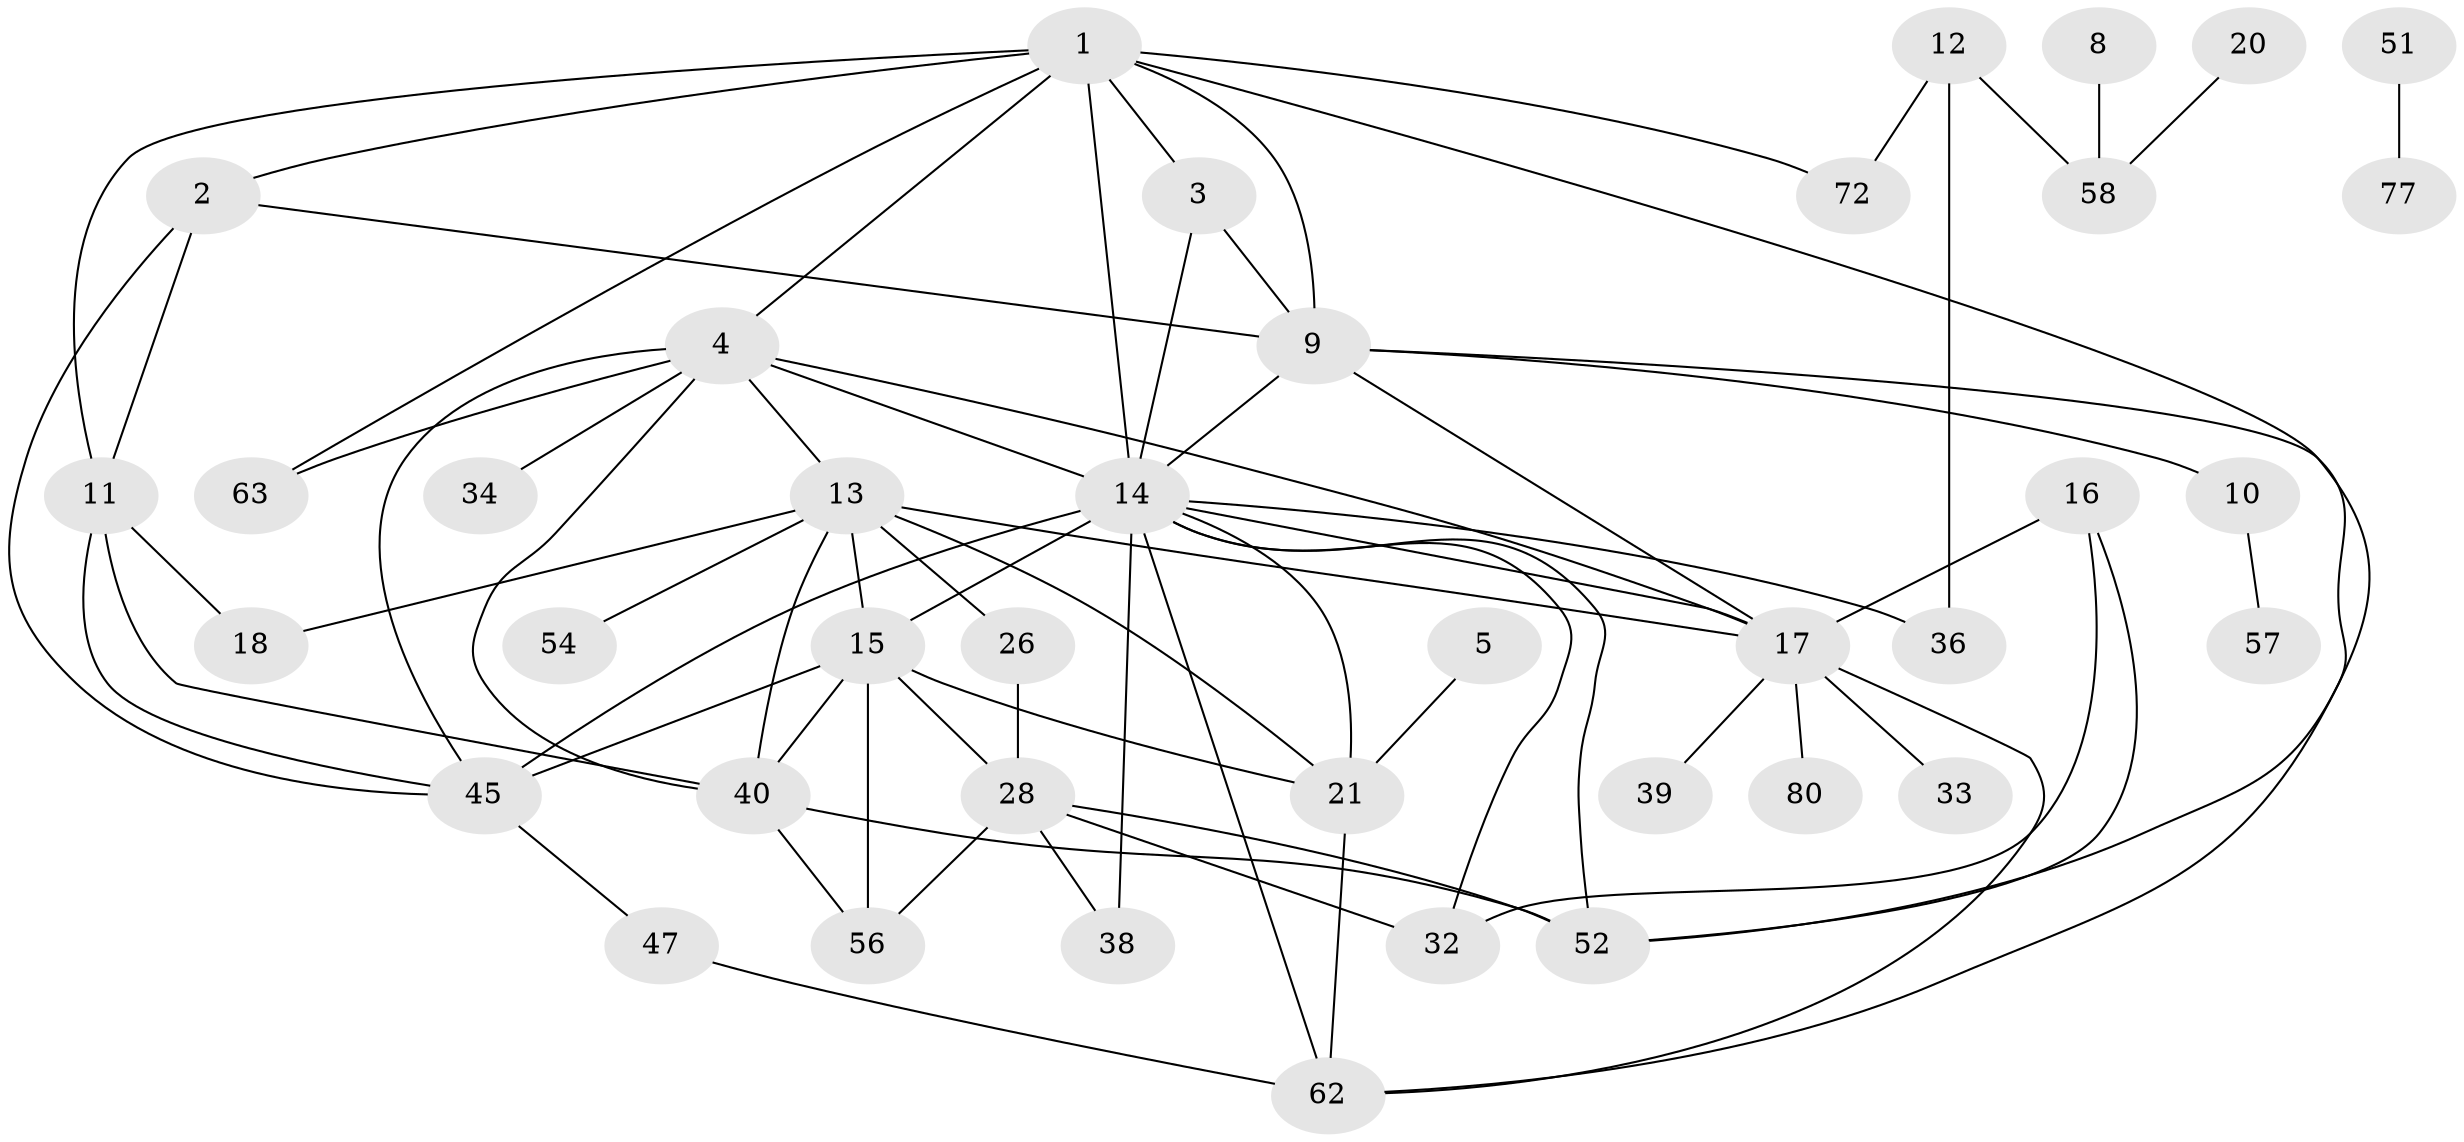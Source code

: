 // original degree distribution, {4: 0.14814814814814814, 3: 0.2716049382716049, 1: 0.1728395061728395, 5: 0.09876543209876543, 2: 0.2222222222222222, 6: 0.037037037037037035, 7: 0.037037037037037035, 9: 0.012345679012345678}
// Generated by graph-tools (version 1.1) at 2025/12/03/09/25 04:12:55]
// undirected, 40 vertices, 74 edges
graph export_dot {
graph [start="1"]
  node [color=gray90,style=filled];
  1 [super="+6"];
  2 [super="+81"];
  3 [super="+35"];
  4 [super="+23+31"];
  5;
  8;
  9 [super="+29+25"];
  10;
  11 [super="+19"];
  12;
  13 [super="+65+22"];
  14 [super="+30+43+64+50"];
  15 [super="+71+24"];
  16 [super="+70+79"];
  17 [super="+60+48+69+75"];
  18;
  20;
  21 [super="+46+41"];
  26;
  28 [super="+53+44+42"];
  32;
  33;
  34;
  36;
  38;
  39;
  40 [super="+59"];
  45 [super="+55"];
  47 [super="+68"];
  51;
  52;
  54;
  56;
  57 [super="+73"];
  58;
  62 [super="+67"];
  63;
  72;
  77;
  80;
  1 -- 11;
  1 -- 52;
  1 -- 2;
  1 -- 4;
  1 -- 72;
  1 -- 14 [weight=2];
  1 -- 63;
  1 -- 3;
  1 -- 9 [weight=2];
  2 -- 45;
  2 -- 11;
  2 -- 9;
  3 -- 9;
  3 -- 14;
  4 -- 63 [weight=2];
  4 -- 40;
  4 -- 34;
  4 -- 13;
  4 -- 14 [weight=2];
  4 -- 17;
  4 -- 45;
  5 -- 21;
  8 -- 58;
  9 -- 17 [weight=2];
  9 -- 14 [weight=2];
  9 -- 62;
  9 -- 10;
  10 -- 57;
  11 -- 40;
  11 -- 18;
  11 -- 45;
  12 -- 36;
  12 -- 58;
  12 -- 72;
  13 -- 18;
  13 -- 54;
  13 -- 17;
  13 -- 21;
  13 -- 40;
  13 -- 15;
  13 -- 26;
  14 -- 36;
  14 -- 45;
  14 -- 32;
  14 -- 38 [weight=2];
  14 -- 15 [weight=3];
  14 -- 17;
  14 -- 52;
  14 -- 62;
  14 -- 21;
  15 -- 56;
  15 -- 40;
  15 -- 28;
  15 -- 45;
  15 -- 21;
  16 -- 17;
  16 -- 52;
  16 -- 32;
  17 -- 80;
  17 -- 33;
  17 -- 39;
  17 -- 62;
  20 -- 58;
  21 -- 62;
  26 -- 28;
  28 -- 56;
  28 -- 32 [weight=2];
  28 -- 52;
  28 -- 38;
  40 -- 56;
  40 -- 52;
  45 -- 47;
  47 -- 62;
  51 -- 77;
}

